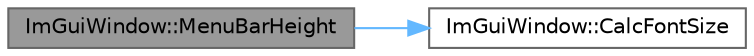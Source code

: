 digraph "ImGuiWindow::MenuBarHeight"
{
 // LATEX_PDF_SIZE
  bgcolor="transparent";
  edge [fontname=Helvetica,fontsize=10,labelfontname=Helvetica,labelfontsize=10];
  node [fontname=Helvetica,fontsize=10,shape=box,height=0.2,width=0.4];
  rankdir="LR";
  Node1 [id="Node000001",label="ImGuiWindow::MenuBarHeight",height=0.2,width=0.4,color="gray40", fillcolor="grey60", style="filled", fontcolor="black",tooltip=" "];
  Node1 -> Node2 [id="edge1_Node000001_Node000002",color="steelblue1",style="solid",tooltip=" "];
  Node2 [id="Node000002",label="ImGuiWindow::CalcFontSize",height=0.2,width=0.4,color="grey40", fillcolor="white", style="filled",URL="$struct_im_gui_window.html#a6881ed65e208fb6e015d3ae6bccfc794",tooltip=" "];
}
